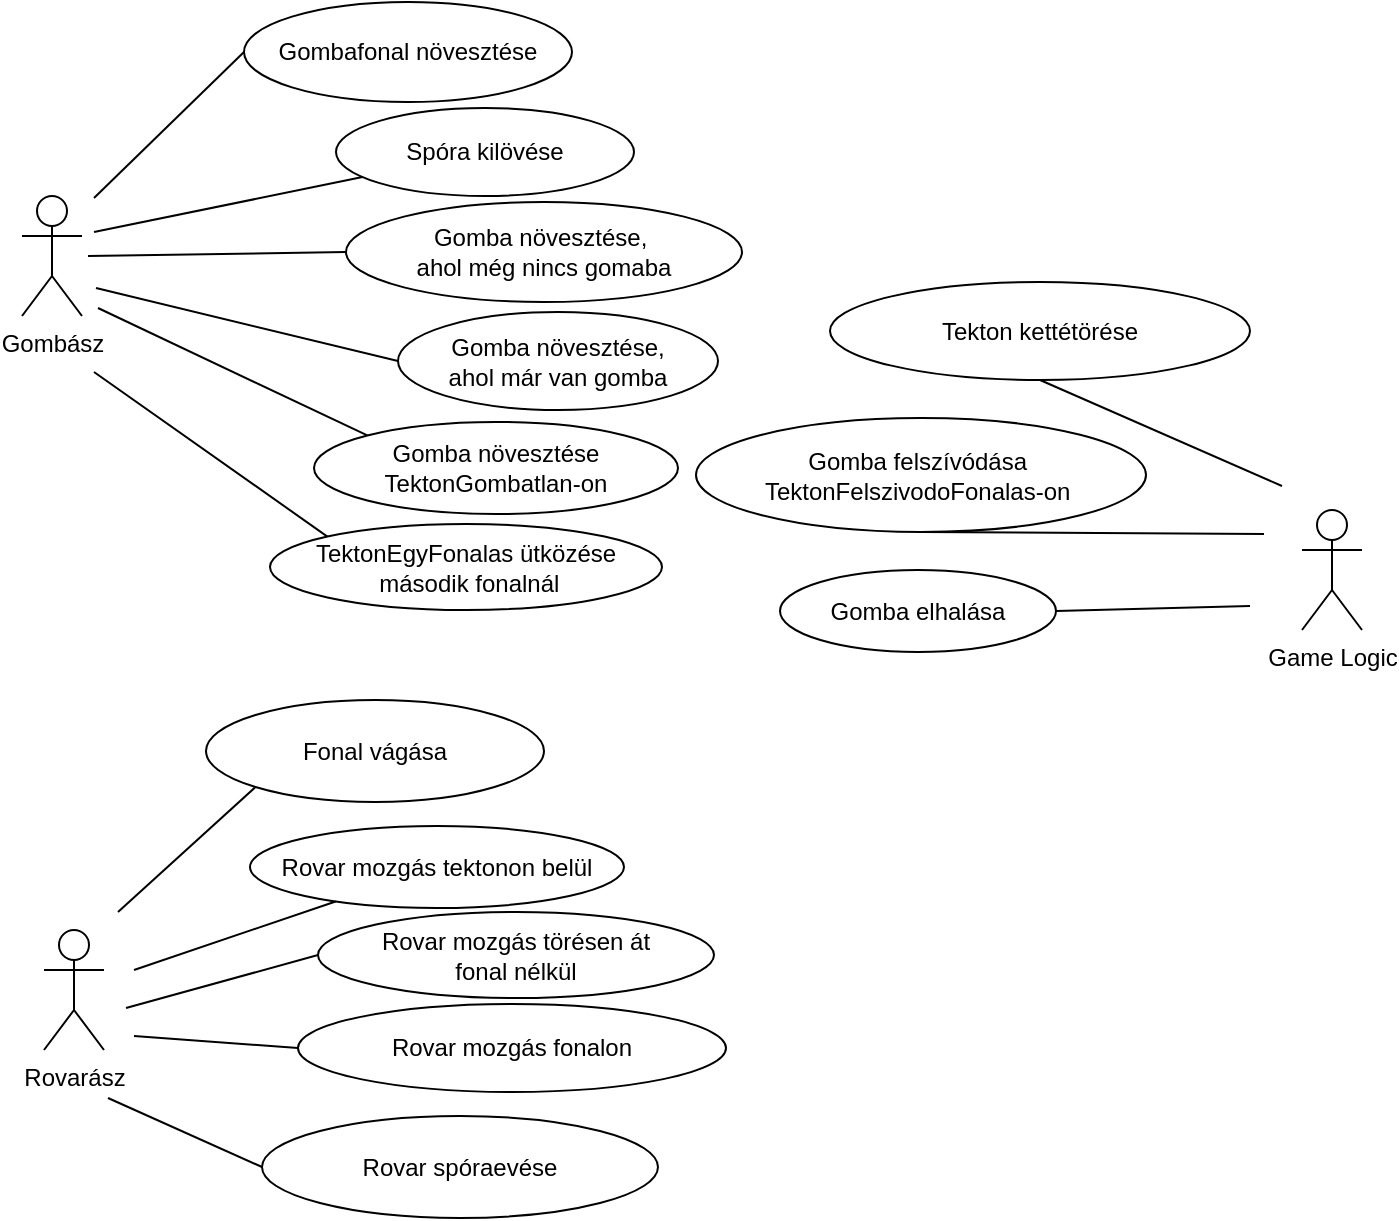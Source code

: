 <mxfile version="24.8.3">
  <diagram name="1 oldal" id="PgSHcLmnsI0zRzaySbLW">
    <mxGraphModel dx="1493" dy="698" grid="0" gridSize="10" guides="0" tooltips="1" connect="1" arrows="1" fold="1" page="1" pageScale="1" pageWidth="827" pageHeight="1169" math="0" shadow="0">
      <root>
        <mxCell id="0" />
        <mxCell id="1" parent="0" />
        <mxCell id="oIZDwl6Zfv1O-Qm70mgF-1" value="Rovarász" style="shape=umlActor;verticalLabelPosition=bottom;verticalAlign=top;html=1;outlineConnect=0;" vertex="1" parent="1">
          <mxGeometry x="103" y="854" width="30" height="60" as="geometry" />
        </mxCell>
        <mxCell id="oIZDwl6Zfv1O-Qm70mgF-2" value="Gombász" style="shape=umlActor;verticalLabelPosition=bottom;verticalAlign=top;html=1;outlineConnect=0;" vertex="1" parent="1">
          <mxGeometry x="92" y="487" width="30" height="60" as="geometry" />
        </mxCell>
        <mxCell id="oIZDwl6Zfv1O-Qm70mgF-3" value="Game Logic" style="shape=umlActor;verticalLabelPosition=bottom;verticalAlign=top;html=1;outlineConnect=0;" vertex="1" parent="1">
          <mxGeometry x="732" y="644" width="30" height="60" as="geometry" />
        </mxCell>
        <mxCell id="oIZDwl6Zfv1O-Qm70mgF-4" value="Gombafonal növesztése" style="ellipse;whiteSpace=wrap;html=1;" vertex="1" parent="1">
          <mxGeometry x="203" y="390" width="164" height="50" as="geometry" />
        </mxCell>
        <mxCell id="oIZDwl6Zfv1O-Qm70mgF-5" value="Spóra kilövése" style="ellipse;whiteSpace=wrap;html=1;" vertex="1" parent="1">
          <mxGeometry x="249" y="443" width="149" height="44" as="geometry" />
        </mxCell>
        <mxCell id="oIZDwl6Zfv1O-Qm70mgF-6" value="Fonal vágása" style="ellipse;whiteSpace=wrap;html=1;" vertex="1" parent="1">
          <mxGeometry x="184" y="739" width="169" height="51" as="geometry" />
        </mxCell>
        <mxCell id="oIZDwl6Zfv1O-Qm70mgF-7" value="Tekton kettétörése" style="ellipse;whiteSpace=wrap;html=1;" vertex="1" parent="1">
          <mxGeometry x="496" y="530" width="210" height="49" as="geometry" />
        </mxCell>
        <mxCell id="oIZDwl6Zfv1O-Qm70mgF-8" value="Gomba növesztése,&amp;nbsp;&lt;br&gt;ahol még nincs gomaba" style="ellipse;whiteSpace=wrap;html=1;" vertex="1" parent="1">
          <mxGeometry x="254" y="490" width="198" height="50" as="geometry" />
        </mxCell>
        <mxCell id="oIZDwl6Zfv1O-Qm70mgF-9" value="Gomba növesztése,&lt;br&gt;ahol már van gomba" style="ellipse;whiteSpace=wrap;html=1;" vertex="1" parent="1">
          <mxGeometry x="280" y="545" width="160" height="49" as="geometry" />
        </mxCell>
        <mxCell id="oIZDwl6Zfv1O-Qm70mgF-10" value="Gomba növesztése&lt;br&gt;TektonGombatlan-on" style="ellipse;whiteSpace=wrap;html=1;" vertex="1" parent="1">
          <mxGeometry x="238" y="600" width="182" height="46" as="geometry" />
        </mxCell>
        <mxCell id="oIZDwl6Zfv1O-Qm70mgF-13" value="" style="endArrow=none;html=1;rounded=0;entryX=0;entryY=0;entryDx=0;entryDy=0;" edge="1" parent="1" target="oIZDwl6Zfv1O-Qm70mgF-10">
          <mxGeometry width="50" height="50" relative="1" as="geometry">
            <mxPoint x="130" y="543" as="sourcePoint" />
            <mxPoint x="191" y="591" as="targetPoint" />
          </mxGeometry>
        </mxCell>
        <mxCell id="oIZDwl6Zfv1O-Qm70mgF-14" value="" style="endArrow=none;html=1;rounded=0;entryX=0;entryY=0.5;entryDx=0;entryDy=0;" edge="1" parent="1" target="oIZDwl6Zfv1O-Qm70mgF-8">
          <mxGeometry width="50" height="50" relative="1" as="geometry">
            <mxPoint x="125" y="517" as="sourcePoint" />
            <mxPoint x="203" y="501" as="targetPoint" />
          </mxGeometry>
        </mxCell>
        <mxCell id="oIZDwl6Zfv1O-Qm70mgF-15" value="" style="endArrow=none;html=1;rounded=0;entryX=0;entryY=0.5;entryDx=0;entryDy=0;exitX=1;exitY=0.333;exitDx=0;exitDy=0;exitPerimeter=0;" edge="1" parent="1" target="oIZDwl6Zfv1O-Qm70mgF-9">
          <mxGeometry width="50" height="50" relative="1" as="geometry">
            <mxPoint x="129" y="533" as="sourcePoint" />
            <mxPoint x="246" y="558" as="targetPoint" />
          </mxGeometry>
        </mxCell>
        <mxCell id="oIZDwl6Zfv1O-Qm70mgF-16" value="" style="endArrow=none;html=1;rounded=0;" edge="1" parent="1" target="oIZDwl6Zfv1O-Qm70mgF-5">
          <mxGeometry width="50" height="50" relative="1" as="geometry">
            <mxPoint x="128" y="505" as="sourcePoint" />
            <mxPoint x="185" y="424" as="targetPoint" />
          </mxGeometry>
        </mxCell>
        <mxCell id="oIZDwl6Zfv1O-Qm70mgF-17" value="" style="endArrow=none;html=1;rounded=0;entryX=0;entryY=0.5;entryDx=0;entryDy=0;" edge="1" parent="1" target="oIZDwl6Zfv1O-Qm70mgF-4">
          <mxGeometry width="50" height="50" relative="1" as="geometry">
            <mxPoint x="128" y="488" as="sourcePoint" />
            <mxPoint x="108" y="390" as="targetPoint" />
          </mxGeometry>
        </mxCell>
        <mxCell id="oIZDwl6Zfv1O-Qm70mgF-18" value="Rovar mozgás tektonon belül" style="ellipse;whiteSpace=wrap;html=1;" vertex="1" parent="1">
          <mxGeometry x="206" y="802" width="187" height="41" as="geometry" />
        </mxCell>
        <mxCell id="oIZDwl6Zfv1O-Qm70mgF-19" value="Rovar mozgás törésen át&lt;br&gt;fonal nélkül" style="ellipse;whiteSpace=wrap;html=1;" vertex="1" parent="1">
          <mxGeometry x="240" y="845" width="198" height="43" as="geometry" />
        </mxCell>
        <mxCell id="oIZDwl6Zfv1O-Qm70mgF-20" value="Rovar mozgás fonalon" style="ellipse;whiteSpace=wrap;html=1;" vertex="1" parent="1">
          <mxGeometry x="230" y="891" width="214" height="44" as="geometry" />
        </mxCell>
        <mxCell id="oIZDwl6Zfv1O-Qm70mgF-21" value="Rovar spóraevése" style="ellipse;whiteSpace=wrap;html=1;" vertex="1" parent="1">
          <mxGeometry x="212" y="947" width="198" height="51" as="geometry" />
        </mxCell>
        <mxCell id="oIZDwl6Zfv1O-Qm70mgF-22" value="" style="endArrow=none;html=1;rounded=0;entryX=0;entryY=1;entryDx=0;entryDy=0;" edge="1" parent="1" target="oIZDwl6Zfv1O-Qm70mgF-6">
          <mxGeometry width="50" height="50" relative="1" as="geometry">
            <mxPoint x="140" y="845" as="sourcePoint" />
            <mxPoint x="136" y="749" as="targetPoint" />
          </mxGeometry>
        </mxCell>
        <mxCell id="oIZDwl6Zfv1O-Qm70mgF-23" value="" style="endArrow=none;html=1;rounded=0;" edge="1" parent="1" target="oIZDwl6Zfv1O-Qm70mgF-18">
          <mxGeometry width="50" height="50" relative="1" as="geometry">
            <mxPoint x="148" y="874" as="sourcePoint" />
            <mxPoint x="148" y="766" as="targetPoint" />
          </mxGeometry>
        </mxCell>
        <mxCell id="oIZDwl6Zfv1O-Qm70mgF-24" value="" style="endArrow=none;html=1;rounded=0;entryX=0;entryY=0.5;entryDx=0;entryDy=0;" edge="1" parent="1" target="oIZDwl6Zfv1O-Qm70mgF-19">
          <mxGeometry width="50" height="50" relative="1" as="geometry">
            <mxPoint x="144" y="893" as="sourcePoint" />
            <mxPoint x="135" y="768" as="targetPoint" />
          </mxGeometry>
        </mxCell>
        <mxCell id="oIZDwl6Zfv1O-Qm70mgF-25" value="" style="endArrow=none;html=1;rounded=0;entryX=0;entryY=0.5;entryDx=0;entryDy=0;" edge="1" parent="1" target="oIZDwl6Zfv1O-Qm70mgF-20">
          <mxGeometry width="50" height="50" relative="1" as="geometry">
            <mxPoint x="148" y="907" as="sourcePoint" />
            <mxPoint x="172" y="751" as="targetPoint" />
          </mxGeometry>
        </mxCell>
        <mxCell id="oIZDwl6Zfv1O-Qm70mgF-26" value="" style="endArrow=none;html=1;rounded=0;entryX=0;entryY=0.5;entryDx=0;entryDy=0;" edge="1" parent="1" target="oIZDwl6Zfv1O-Qm70mgF-21">
          <mxGeometry width="50" height="50" relative="1" as="geometry">
            <mxPoint x="135" y="938" as="sourcePoint" />
            <mxPoint x="158" y="713" as="targetPoint" />
          </mxGeometry>
        </mxCell>
        <mxCell id="oIZDwl6Zfv1O-Qm70mgF-27" value="" style="endArrow=none;html=1;rounded=0;exitX=0.5;exitY=1;exitDx=0;exitDy=0;" edge="1" parent="1" source="oIZDwl6Zfv1O-Qm70mgF-7">
          <mxGeometry width="50" height="50" relative="1" as="geometry">
            <mxPoint x="550" y="760" as="sourcePoint" />
            <mxPoint x="722" y="632" as="targetPoint" />
          </mxGeometry>
        </mxCell>
        <mxCell id="oIZDwl6Zfv1O-Qm70mgF-28" value="TektonEgyFonalas ütközése&lt;br&gt;&amp;nbsp;második fonalnál" style="ellipse;whiteSpace=wrap;html=1;" vertex="1" parent="1">
          <mxGeometry x="216" y="651" width="196" height="43" as="geometry" />
        </mxCell>
        <mxCell id="oIZDwl6Zfv1O-Qm70mgF-29" value="" style="endArrow=none;html=1;rounded=0;entryX=0;entryY=0;entryDx=0;entryDy=0;" edge="1" parent="1" target="oIZDwl6Zfv1O-Qm70mgF-28">
          <mxGeometry width="50" height="50" relative="1" as="geometry">
            <mxPoint x="128" y="575" as="sourcePoint" />
            <mxPoint x="120" y="627" as="targetPoint" />
          </mxGeometry>
        </mxCell>
        <mxCell id="oIZDwl6Zfv1O-Qm70mgF-30" value="Gomba felszívódása&amp;nbsp;&lt;br&gt;TektonFelszivodoFonalas-on&amp;nbsp;" style="ellipse;whiteSpace=wrap;html=1;" vertex="1" parent="1">
          <mxGeometry x="429" y="598" width="225" height="57" as="geometry" />
        </mxCell>
        <mxCell id="oIZDwl6Zfv1O-Qm70mgF-31" value="" style="endArrow=none;html=1;rounded=0;exitX=0.5;exitY=1;exitDx=0;exitDy=0;" edge="1" parent="1" source="oIZDwl6Zfv1O-Qm70mgF-30">
          <mxGeometry width="50" height="50" relative="1" as="geometry">
            <mxPoint x="696" y="770" as="sourcePoint" />
            <mxPoint x="713" y="656" as="targetPoint" />
          </mxGeometry>
        </mxCell>
        <mxCell id="oIZDwl6Zfv1O-Qm70mgF-32" value="Gomba elhalása" style="ellipse;whiteSpace=wrap;html=1;" vertex="1" parent="1">
          <mxGeometry x="471" y="674" width="138" height="41" as="geometry" />
        </mxCell>
        <mxCell id="oIZDwl6Zfv1O-Qm70mgF-33" value="" style="endArrow=none;html=1;rounded=0;exitX=1;exitY=0.5;exitDx=0;exitDy=0;" edge="1" parent="1" source="oIZDwl6Zfv1O-Qm70mgF-32">
          <mxGeometry width="50" height="50" relative="1" as="geometry">
            <mxPoint x="583" y="839" as="sourcePoint" />
            <mxPoint x="706" y="692" as="targetPoint" />
          </mxGeometry>
        </mxCell>
      </root>
    </mxGraphModel>
  </diagram>
</mxfile>
